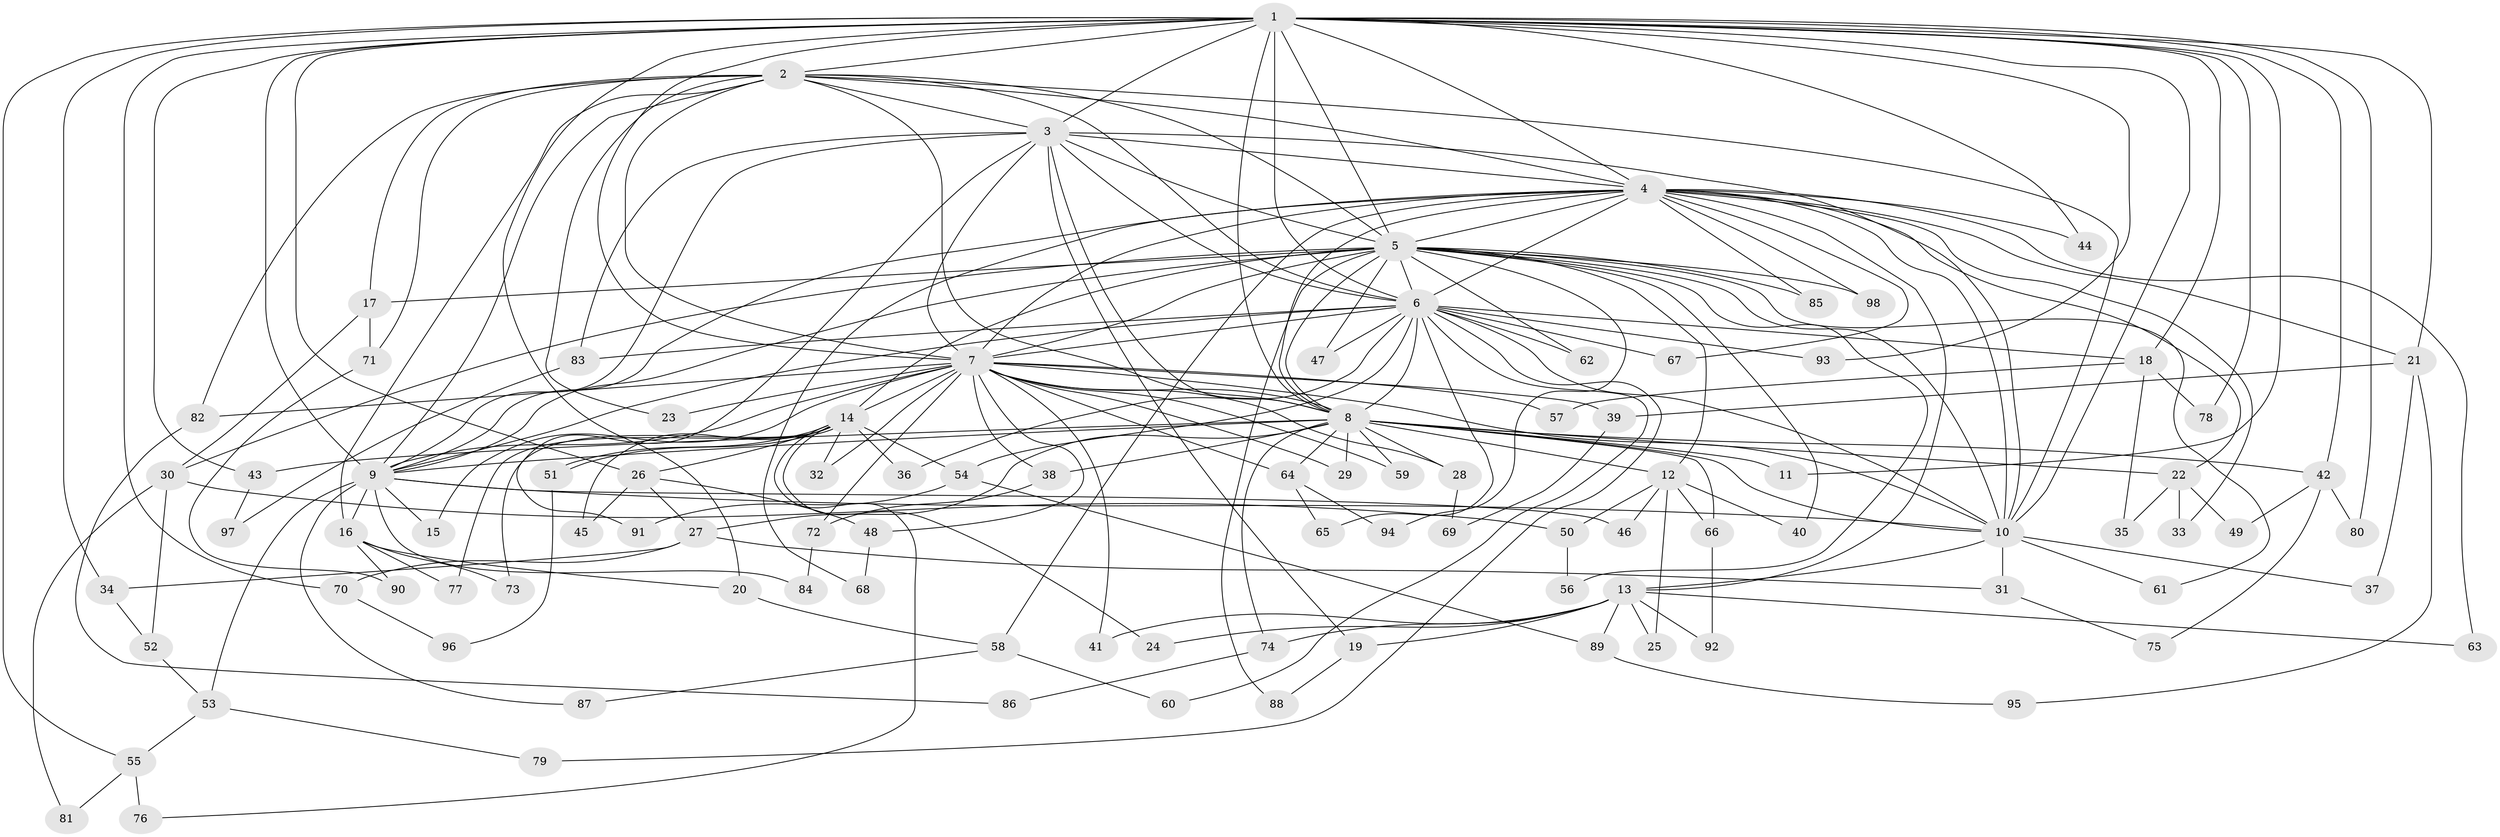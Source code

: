 // Generated by graph-tools (version 1.1) at 2025/10/02/27/25 16:10:56]
// undirected, 98 vertices, 221 edges
graph export_dot {
graph [start="1"]
  node [color=gray90,style=filled];
  1;
  2;
  3;
  4;
  5;
  6;
  7;
  8;
  9;
  10;
  11;
  12;
  13;
  14;
  15;
  16;
  17;
  18;
  19;
  20;
  21;
  22;
  23;
  24;
  25;
  26;
  27;
  28;
  29;
  30;
  31;
  32;
  33;
  34;
  35;
  36;
  37;
  38;
  39;
  40;
  41;
  42;
  43;
  44;
  45;
  46;
  47;
  48;
  49;
  50;
  51;
  52;
  53;
  54;
  55;
  56;
  57;
  58;
  59;
  60;
  61;
  62;
  63;
  64;
  65;
  66;
  67;
  68;
  69;
  70;
  71;
  72;
  73;
  74;
  75;
  76;
  77;
  78;
  79;
  80;
  81;
  82;
  83;
  84;
  85;
  86;
  87;
  88;
  89;
  90;
  91;
  92;
  93;
  94;
  95;
  96;
  97;
  98;
  1 -- 2;
  1 -- 3;
  1 -- 4;
  1 -- 5;
  1 -- 6;
  1 -- 7;
  1 -- 8;
  1 -- 9;
  1 -- 10;
  1 -- 11;
  1 -- 18;
  1 -- 20;
  1 -- 21;
  1 -- 26;
  1 -- 34;
  1 -- 42;
  1 -- 43;
  1 -- 44;
  1 -- 55;
  1 -- 70;
  1 -- 78;
  1 -- 80;
  1 -- 93;
  2 -- 3;
  2 -- 4;
  2 -- 5;
  2 -- 6;
  2 -- 7;
  2 -- 8;
  2 -- 9;
  2 -- 10;
  2 -- 16;
  2 -- 17;
  2 -- 23;
  2 -- 71;
  2 -- 82;
  3 -- 4;
  3 -- 5;
  3 -- 6;
  3 -- 7;
  3 -- 8;
  3 -- 9;
  3 -- 10;
  3 -- 19;
  3 -- 83;
  3 -- 91;
  4 -- 5;
  4 -- 6;
  4 -- 7;
  4 -- 8;
  4 -- 9;
  4 -- 10;
  4 -- 13;
  4 -- 21;
  4 -- 22;
  4 -- 33;
  4 -- 44;
  4 -- 58;
  4 -- 63;
  4 -- 67;
  4 -- 68;
  4 -- 85;
  4 -- 98;
  5 -- 6;
  5 -- 7;
  5 -- 8;
  5 -- 9;
  5 -- 10;
  5 -- 12;
  5 -- 14;
  5 -- 17;
  5 -- 30;
  5 -- 40;
  5 -- 47;
  5 -- 56;
  5 -- 61;
  5 -- 62;
  5 -- 85;
  5 -- 88;
  5 -- 94;
  5 -- 98;
  6 -- 7;
  6 -- 8;
  6 -- 9;
  6 -- 10;
  6 -- 18;
  6 -- 36;
  6 -- 47;
  6 -- 54;
  6 -- 60;
  6 -- 62;
  6 -- 65;
  6 -- 67;
  6 -- 79;
  6 -- 83;
  6 -- 93;
  7 -- 8;
  7 -- 9;
  7 -- 10;
  7 -- 14;
  7 -- 15;
  7 -- 23;
  7 -- 28;
  7 -- 29;
  7 -- 32;
  7 -- 38;
  7 -- 39;
  7 -- 41;
  7 -- 48;
  7 -- 57;
  7 -- 59;
  7 -- 64;
  7 -- 72;
  7 -- 82;
  8 -- 9;
  8 -- 10;
  8 -- 11;
  8 -- 12;
  8 -- 22;
  8 -- 27;
  8 -- 28;
  8 -- 29;
  8 -- 38;
  8 -- 42;
  8 -- 43;
  8 -- 59;
  8 -- 64;
  8 -- 66;
  8 -- 74;
  9 -- 10;
  9 -- 15;
  9 -- 16;
  9 -- 46;
  9 -- 53;
  9 -- 84;
  9 -- 87;
  10 -- 13;
  10 -- 31;
  10 -- 37;
  10 -- 61;
  12 -- 25;
  12 -- 40;
  12 -- 46;
  12 -- 50;
  12 -- 66;
  13 -- 19;
  13 -- 24;
  13 -- 25;
  13 -- 41;
  13 -- 63;
  13 -- 74;
  13 -- 89;
  13 -- 92;
  14 -- 24;
  14 -- 26;
  14 -- 32;
  14 -- 36;
  14 -- 45;
  14 -- 51;
  14 -- 51;
  14 -- 54;
  14 -- 73;
  14 -- 76;
  14 -- 77;
  16 -- 20;
  16 -- 73;
  16 -- 77;
  16 -- 90;
  17 -- 30;
  17 -- 71;
  18 -- 35;
  18 -- 57;
  18 -- 78;
  19 -- 88;
  20 -- 58;
  21 -- 37;
  21 -- 39;
  21 -- 95;
  22 -- 33;
  22 -- 35;
  22 -- 49;
  26 -- 27;
  26 -- 45;
  26 -- 48;
  27 -- 31;
  27 -- 34;
  27 -- 70;
  28 -- 69;
  30 -- 50;
  30 -- 52;
  30 -- 81;
  31 -- 75;
  34 -- 52;
  38 -- 72;
  39 -- 69;
  42 -- 49;
  42 -- 75;
  42 -- 80;
  43 -- 97;
  48 -- 68;
  50 -- 56;
  51 -- 96;
  52 -- 53;
  53 -- 55;
  53 -- 79;
  54 -- 89;
  54 -- 91;
  55 -- 76;
  55 -- 81;
  58 -- 60;
  58 -- 87;
  64 -- 65;
  64 -- 94;
  66 -- 92;
  70 -- 96;
  71 -- 90;
  72 -- 84;
  74 -- 86;
  82 -- 86;
  83 -- 97;
  89 -- 95;
}
